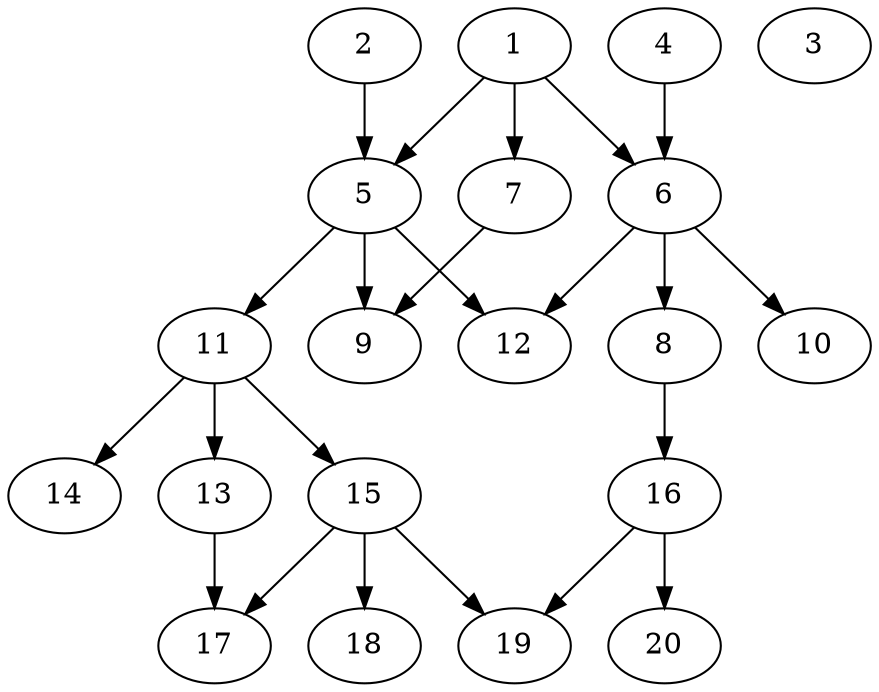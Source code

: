 // DAG (tier=2-normal, mode=compute, n=20, ccr=0.394, fat=0.562, density=0.411, regular=0.490, jump=0.166, mindata=524288, maxdata=8388608)
// DAG automatically generated by daggen at Sun Aug 24 16:33:33 2025
// /home/ermia/Project/Environments/daggen/bin/daggen --dot --ccr 0.394 --fat 0.562 --regular 0.490 --density 0.411 --jump 0.166 --mindata 524288 --maxdata 8388608 -n 20 
digraph G {
  1 [size="790041825871227776", alpha="0.19", expect_size="395020912935613888"]
  1 -> 5 [size ="544683759501312"]
  1 -> 6 [size ="544683759501312"]
  1 -> 7 [size ="544683759501312"]
  2 [size="6981937318765035", alpha="0.03", expect_size="3490968659382517"]
  2 -> 5 [size ="136306164236288"]
  3 [size="1813991110112968704", alpha="0.11", expect_size="906995555056484352"]
  4 [size="7784230293657835", alpha="0.13", expect_size="3892115146828917"]
  4 -> 6 [size ="3457482227712"]
  5 [size="816254906247505024", alpha="0.09", expect_size="408127453123752512"]
  5 -> 9 [size ="538348322029568"]
  5 -> 11 [size ="538348322029568"]
  5 -> 12 [size ="538348322029568"]
  6 [size="6473125600428032000", alpha="0.00", expect_size="3236562800214016000"]
  6 -> 8 [size ="27786425139200"]
  6 -> 10 [size ="27786425139200"]
  6 -> 12 [size ="27786425139200"]
  7 [size="527530816463794560", alpha="0.16", expect_size="263765408231897280"]
  7 -> 9 [size ="248614316146688"]
  8 [size="3220859414211802", alpha="0.05", expect_size="1610429707105901"]
  8 -> 16 [size ="54247861256192"]
  9 [size="760052527585716", alpha="0.16", expect_size="380026263792858"]
  10 [size="1002792762605827968", alpha="0.18", expect_size="501396381302913984"]
  11 [size="461921467249538891776", alpha="0.19", expect_size="230960733624769445888"]
  11 -> 13 [size ="478044967927808"]
  11 -> 14 [size ="478044967927808"]
  11 -> 15 [size ="478044967927808"]
  12 [size="515843433266237407232", alpha="0.19", expect_size="257921716633118703616"]
  13 [size="232740930211526213632", alpha="0.18", expect_size="116370465105763106816"]
  13 -> 17 [size ="302694942113792"]
  14 [size="383469195142603520", alpha="0.11", expect_size="191734597571301760"]
  15 [size="431763062875419049984", alpha="0.03", expect_size="215881531437709524992"]
  15 -> 17 [size ="457004325797888"]
  15 -> 18 [size ="457004325797888"]
  15 -> 19 [size ="457004325797888"]
  16 [size="99381940380395920", alpha="0.12", expect_size="49690970190197960"]
  16 -> 19 [size ="54718185340928"]
  16 -> 20 [size ="54718185340928"]
  17 [size="477080497034203136", alpha="0.09", expect_size="238540248517101568"]
  18 [size="4898185331023726", alpha="0.09", expect_size="2449092665511863"]
  19 [size="4837767936832656", alpha="0.07", expect_size="2418883968416328"]
  20 [size="170961267706560512", alpha="0.14", expect_size="85480633853280256"]
}